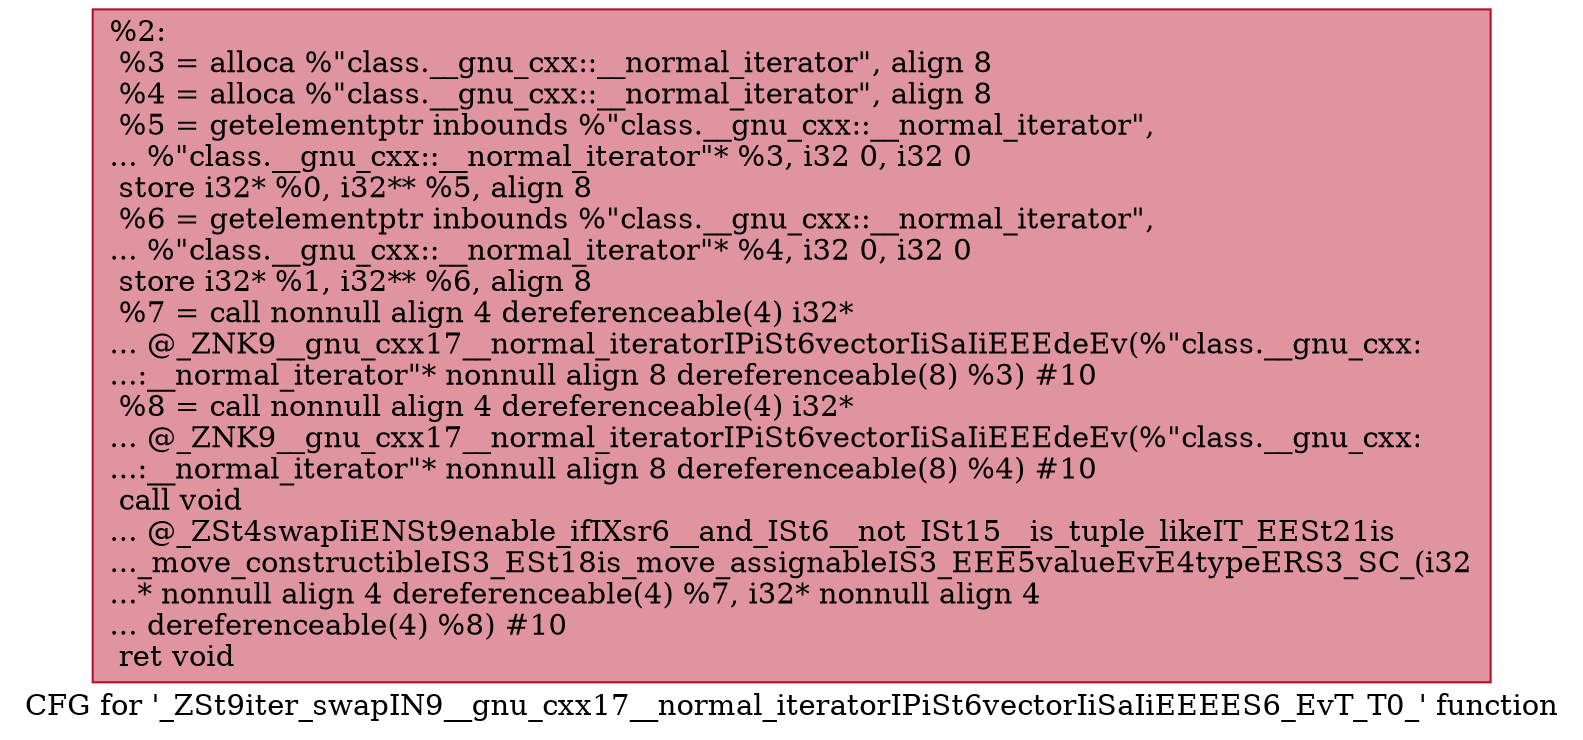 digraph "CFG for '_ZSt9iter_swapIN9__gnu_cxx17__normal_iteratorIPiSt6vectorIiSaIiEEEES6_EvT_T0_' function" {
	label="CFG for '_ZSt9iter_swapIN9__gnu_cxx17__normal_iteratorIPiSt6vectorIiSaIiEEEES6_EvT_T0_' function";

	Node0x558bbab47210 [shape=record,color="#b70d28ff", style=filled, fillcolor="#b70d2870",label="{%2:\l  %3 = alloca %\"class.__gnu_cxx::__normal_iterator\", align 8\l  %4 = alloca %\"class.__gnu_cxx::__normal_iterator\", align 8\l  %5 = getelementptr inbounds %\"class.__gnu_cxx::__normal_iterator\",\l... %\"class.__gnu_cxx::__normal_iterator\"* %3, i32 0, i32 0\l  store i32* %0, i32** %5, align 8\l  %6 = getelementptr inbounds %\"class.__gnu_cxx::__normal_iterator\",\l... %\"class.__gnu_cxx::__normal_iterator\"* %4, i32 0, i32 0\l  store i32* %1, i32** %6, align 8\l  %7 = call nonnull align 4 dereferenceable(4) i32*\l... @_ZNK9__gnu_cxx17__normal_iteratorIPiSt6vectorIiSaIiEEEdeEv(%\"class.__gnu_cxx:\l...:__normal_iterator\"* nonnull align 8 dereferenceable(8) %3) #10\l  %8 = call nonnull align 4 dereferenceable(4) i32*\l... @_ZNK9__gnu_cxx17__normal_iteratorIPiSt6vectorIiSaIiEEEdeEv(%\"class.__gnu_cxx:\l...:__normal_iterator\"* nonnull align 8 dereferenceable(8) %4) #10\l  call void\l... @_ZSt4swapIiENSt9enable_ifIXsr6__and_ISt6__not_ISt15__is_tuple_likeIT_EESt21is\l..._move_constructibleIS3_ESt18is_move_assignableIS3_EEE5valueEvE4typeERS3_SC_(i32\l...* nonnull align 4 dereferenceable(4) %7, i32* nonnull align 4\l... dereferenceable(4) %8) #10\l  ret void\l}"];
}
